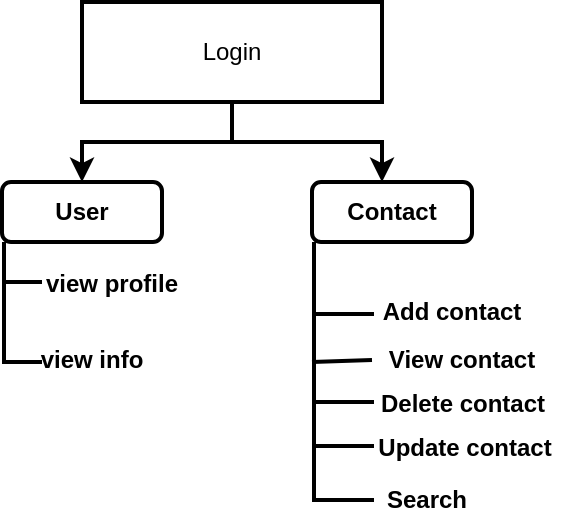 <mxfile version="17.4.0" type="device"><diagram id="t4UJzoaJLpY2E3vx0Pxf" name="Page-1"><mxGraphModel dx="868" dy="442" grid="1" gridSize="10" guides="1" tooltips="1" connect="1" arrows="1" fold="1" page="1" pageScale="1" pageWidth="850" pageHeight="1100" math="0" shadow="0"><root><mxCell id="0"/><mxCell id="1" parent="0"/><mxCell id="Vn2X_q47CHd2Mc5xM7BK-1" value="&lt;span&gt;Login&lt;/span&gt;" style="rounded=0;whiteSpace=wrap;html=1;fontStyle=0;strokeWidth=2;" vertex="1" parent="1"><mxGeometry x="310" y="90" width="150" height="50" as="geometry"/></mxCell><mxCell id="Vn2X_q47CHd2Mc5xM7BK-2" value="" style="endArrow=none;html=1;rounded=0;entryX=0.5;entryY=1;entryDx=0;entryDy=0;strokeWidth=2;" edge="1" parent="1" target="Vn2X_q47CHd2Mc5xM7BK-1"><mxGeometry width="50" height="50" relative="1" as="geometry"><mxPoint x="385" y="160" as="sourcePoint"/><mxPoint x="450" y="210" as="targetPoint"/></mxGeometry></mxCell><mxCell id="Vn2X_q47CHd2Mc5xM7BK-4" value="" style="endArrow=classic;startArrow=classic;html=1;rounded=0;strokeWidth=2;" edge="1" parent="1"><mxGeometry width="50" height="50" relative="1" as="geometry"><mxPoint x="310" y="180" as="sourcePoint"/><mxPoint x="460" y="180" as="targetPoint"/><Array as="points"><mxPoint x="310" y="160"/><mxPoint x="460" y="160"/></Array></mxGeometry></mxCell><mxCell id="Vn2X_q47CHd2Mc5xM7BK-5" value="&lt;b&gt;User&lt;/b&gt;" style="rounded=1;whiteSpace=wrap;html=1;strokeWidth=2;" vertex="1" parent="1"><mxGeometry x="270" y="180" width="80" height="30" as="geometry"/></mxCell><mxCell id="Vn2X_q47CHd2Mc5xM7BK-6" value="&lt;b&gt;Contact&lt;/b&gt;" style="rounded=1;whiteSpace=wrap;html=1;strokeWidth=2;" vertex="1" parent="1"><mxGeometry x="425" y="180" width="80" height="30" as="geometry"/></mxCell><mxCell id="Vn2X_q47CHd2Mc5xM7BK-8" value="" style="endArrow=none;html=1;rounded=0;strokeWidth=2;entryX=0;entryY=1;entryDx=0;entryDy=0;" edge="1" parent="1"><mxGeometry width="50" height="50" relative="1" as="geometry"><mxPoint x="426" y="340" as="sourcePoint"/><mxPoint x="426" y="210" as="targetPoint"/></mxGeometry></mxCell><mxCell id="Vn2X_q47CHd2Mc5xM7BK-9" value="" style="endArrow=none;html=1;rounded=0;strokeWidth=2;" edge="1" parent="1"><mxGeometry width="50" height="50" relative="1" as="geometry"><mxPoint x="426" y="246" as="sourcePoint"/><mxPoint x="456" y="246" as="targetPoint"/><Array as="points"><mxPoint x="436" y="246"/></Array></mxGeometry></mxCell><mxCell id="Vn2X_q47CHd2Mc5xM7BK-10" value="&lt;b&gt;Add contact&lt;/b&gt;" style="text;html=1;strokeColor=none;fillColor=none;align=center;verticalAlign=middle;whiteSpace=wrap;rounded=0;" vertex="1" parent="1"><mxGeometry x="450" y="230" width="90" height="30" as="geometry"/></mxCell><mxCell id="Vn2X_q47CHd2Mc5xM7BK-12" value="" style="endArrow=none;html=1;rounded=0;strokeWidth=2;entryX=0;entryY=0.5;entryDx=0;entryDy=0;" edge="1" parent="1" target="Vn2X_q47CHd2Mc5xM7BK-13"><mxGeometry width="50" height="50" relative="1" as="geometry"><mxPoint x="425" y="270" as="sourcePoint"/><mxPoint x="460" y="270" as="targetPoint"/><Array as="points"/></mxGeometry></mxCell><mxCell id="Vn2X_q47CHd2Mc5xM7BK-13" value="&lt;b&gt;View contact&lt;/b&gt;" style="text;html=1;strokeColor=none;fillColor=none;align=center;verticalAlign=middle;whiteSpace=wrap;rounded=0;" vertex="1" parent="1"><mxGeometry x="455" y="254" width="90" height="30" as="geometry"/></mxCell><mxCell id="Vn2X_q47CHd2Mc5xM7BK-15" value="" style="endArrow=none;html=1;rounded=0;strokeWidth=2;" edge="1" parent="1"><mxGeometry width="50" height="50" relative="1" as="geometry"><mxPoint x="426" y="290" as="sourcePoint"/><mxPoint x="456" y="290" as="targetPoint"/><Array as="points"/></mxGeometry></mxCell><mxCell id="Vn2X_q47CHd2Mc5xM7BK-17" value="&lt;b&gt;Delete contact&lt;/b&gt;" style="text;html=1;strokeColor=none;fillColor=none;align=center;verticalAlign=middle;whiteSpace=wrap;rounded=0;" vertex="1" parent="1"><mxGeometry x="458" y="276" width="85" height="30" as="geometry"/></mxCell><mxCell id="Vn2X_q47CHd2Mc5xM7BK-18" value="" style="endArrow=none;html=1;rounded=0;strokeWidth=2;" edge="1" parent="1"><mxGeometry width="50" height="50" relative="1" as="geometry"><mxPoint x="426" y="312" as="sourcePoint"/><mxPoint x="456" y="312" as="targetPoint"/><Array as="points"/></mxGeometry></mxCell><mxCell id="Vn2X_q47CHd2Mc5xM7BK-20" value="&lt;b&gt;Update contact&lt;/b&gt;" style="text;html=1;strokeColor=none;fillColor=none;align=center;verticalAlign=middle;whiteSpace=wrap;rounded=0;" vertex="1" parent="1"><mxGeometry x="449" y="298" width="105" height="30" as="geometry"/></mxCell><mxCell id="Vn2X_q47CHd2Mc5xM7BK-22" value="" style="endArrow=none;html=1;rounded=0;strokeWidth=2;" edge="1" parent="1"><mxGeometry width="50" height="50" relative="1" as="geometry"><mxPoint x="426" y="339" as="sourcePoint"/><mxPoint x="456" y="339" as="targetPoint"/><Array as="points"/></mxGeometry></mxCell><mxCell id="Vn2X_q47CHd2Mc5xM7BK-23" value="&lt;b&gt;Search&lt;/b&gt;" style="text;html=1;strokeColor=none;fillColor=none;align=center;verticalAlign=middle;whiteSpace=wrap;rounded=0;" vertex="1" parent="1"><mxGeometry x="455" y="328" width="55" height="22" as="geometry"/></mxCell><mxCell id="Vn2X_q47CHd2Mc5xM7BK-24" value="" style="endArrow=none;html=1;rounded=0;strokeWidth=2;entryX=0;entryY=1;entryDx=0;entryDy=0;" edge="1" parent="1"><mxGeometry width="50" height="50" relative="1" as="geometry"><mxPoint x="271" y="270" as="sourcePoint"/><mxPoint x="271" y="210" as="targetPoint"/></mxGeometry></mxCell><mxCell id="Vn2X_q47CHd2Mc5xM7BK-25" value="" style="endArrow=none;html=1;rounded=0;strokeWidth=2;" edge="1" parent="1"><mxGeometry width="50" height="50" relative="1" as="geometry"><mxPoint x="290" y="230" as="sourcePoint"/><mxPoint x="270" y="230" as="targetPoint"/></mxGeometry></mxCell><mxCell id="Vn2X_q47CHd2Mc5xM7BK-26" value="&lt;b&gt;view profile&lt;/b&gt;" style="text;html=1;strokeColor=none;fillColor=none;align=center;verticalAlign=middle;whiteSpace=wrap;rounded=0;" vertex="1" parent="1"><mxGeometry x="290" y="216" width="70" height="30" as="geometry"/></mxCell><mxCell id="Vn2X_q47CHd2Mc5xM7BK-27" value="" style="endArrow=none;html=1;rounded=0;strokeWidth=2;" edge="1" parent="1"><mxGeometry width="50" height="50" relative="1" as="geometry"><mxPoint x="270" y="270" as="sourcePoint"/><mxPoint x="290" y="270" as="targetPoint"/></mxGeometry></mxCell><mxCell id="Vn2X_q47CHd2Mc5xM7BK-28" value="&lt;b&gt;view info&lt;/b&gt;" style="text;html=1;strokeColor=none;fillColor=none;align=center;verticalAlign=middle;whiteSpace=wrap;rounded=0;" vertex="1" parent="1"><mxGeometry x="285" y="254" width="60" height="30" as="geometry"/></mxCell></root></mxGraphModel></diagram></mxfile>